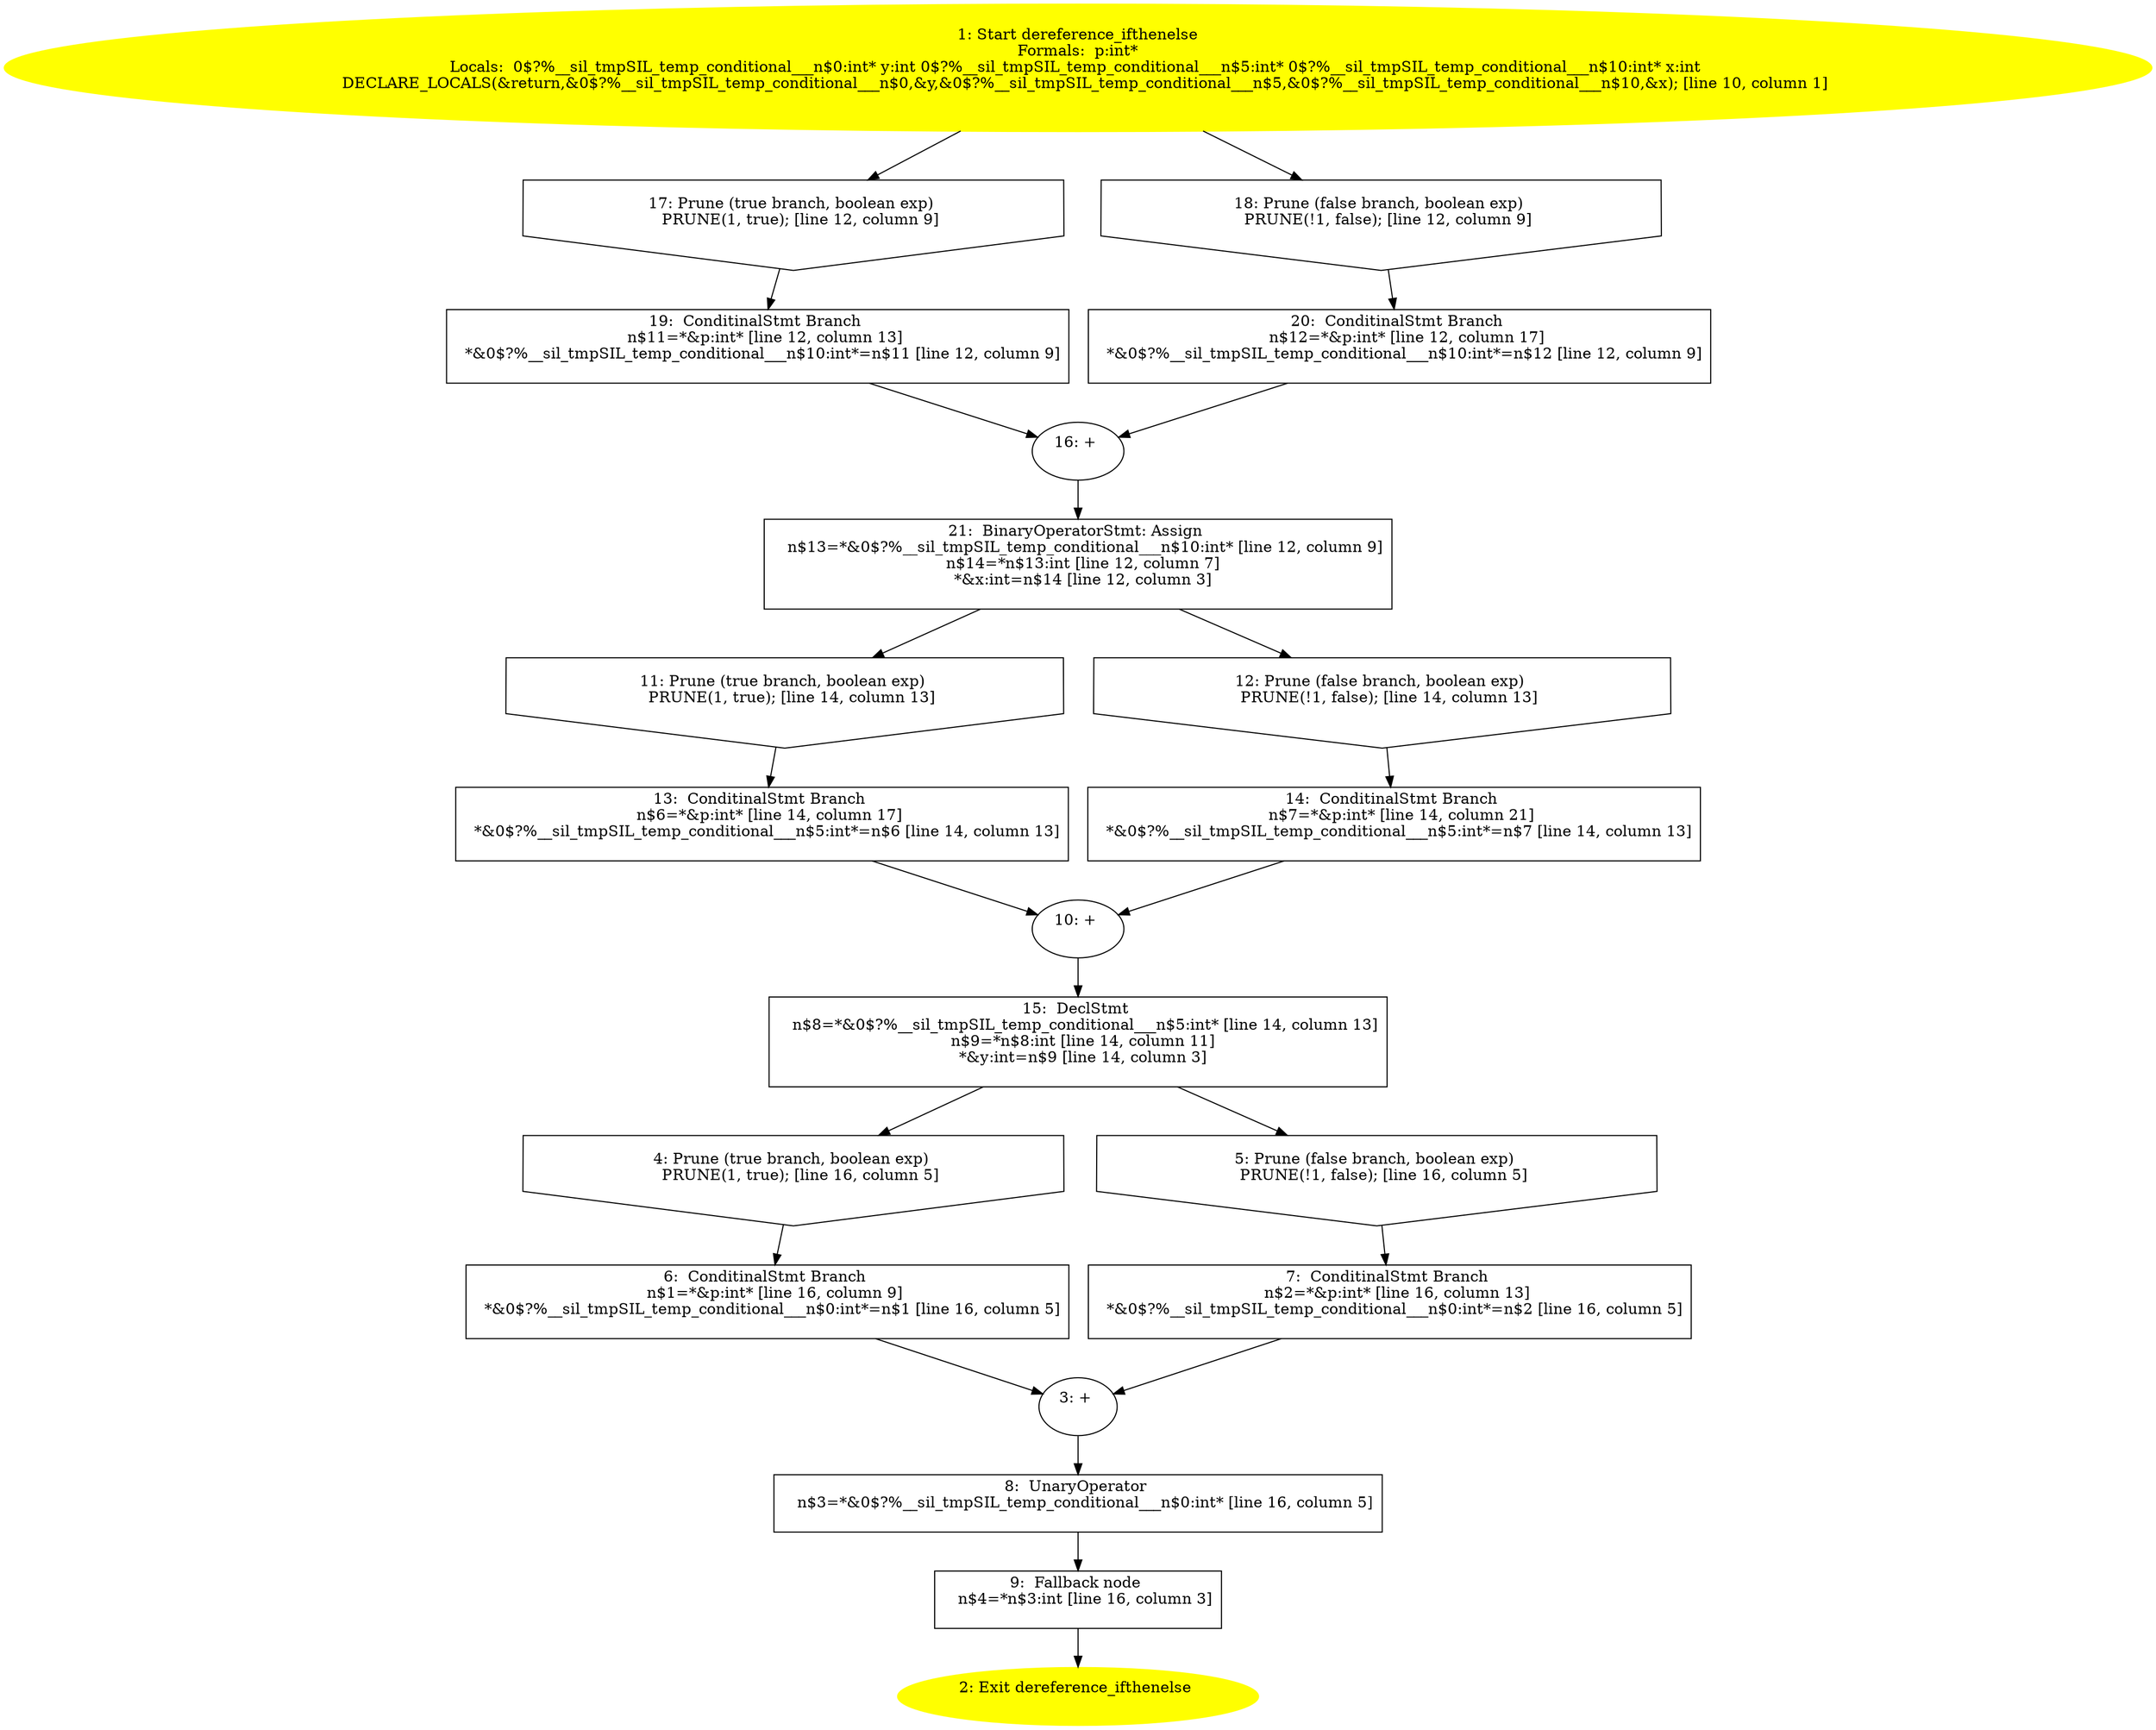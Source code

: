 /* @generated */
digraph cfg {
"dereference_ifthenelse.aa3447116ff03cffc729c06c91821cdc_1" [label="1: Start dereference_ifthenelse\nFormals:  p:int*\nLocals:  0$?%__sil_tmpSIL_temp_conditional___n$0:int* y:int 0$?%__sil_tmpSIL_temp_conditional___n$5:int* 0$?%__sil_tmpSIL_temp_conditional___n$10:int* x:int \n   DECLARE_LOCALS(&return,&0$?%__sil_tmpSIL_temp_conditional___n$0,&y,&0$?%__sil_tmpSIL_temp_conditional___n$5,&0$?%__sil_tmpSIL_temp_conditional___n$10,&x); [line 10, column 1]\n " color=yellow style=filled]
	

	 "dereference_ifthenelse.aa3447116ff03cffc729c06c91821cdc_1" -> "dereference_ifthenelse.aa3447116ff03cffc729c06c91821cdc_17" ;
	 "dereference_ifthenelse.aa3447116ff03cffc729c06c91821cdc_1" -> "dereference_ifthenelse.aa3447116ff03cffc729c06c91821cdc_18" ;
"dereference_ifthenelse.aa3447116ff03cffc729c06c91821cdc_2" [label="2: Exit dereference_ifthenelse \n  " color=yellow style=filled]
	

"dereference_ifthenelse.aa3447116ff03cffc729c06c91821cdc_3" [label="3: + \n  " ]
	

	 "dereference_ifthenelse.aa3447116ff03cffc729c06c91821cdc_3" -> "dereference_ifthenelse.aa3447116ff03cffc729c06c91821cdc_8" ;
"dereference_ifthenelse.aa3447116ff03cffc729c06c91821cdc_4" [label="4: Prune (true branch, boolean exp) \n   PRUNE(1, true); [line 16, column 5]\n " shape="invhouse"]
	

	 "dereference_ifthenelse.aa3447116ff03cffc729c06c91821cdc_4" -> "dereference_ifthenelse.aa3447116ff03cffc729c06c91821cdc_6" ;
"dereference_ifthenelse.aa3447116ff03cffc729c06c91821cdc_5" [label="5: Prune (false branch, boolean exp) \n   PRUNE(!1, false); [line 16, column 5]\n " shape="invhouse"]
	

	 "dereference_ifthenelse.aa3447116ff03cffc729c06c91821cdc_5" -> "dereference_ifthenelse.aa3447116ff03cffc729c06c91821cdc_7" ;
"dereference_ifthenelse.aa3447116ff03cffc729c06c91821cdc_6" [label="6:  ConditinalStmt Branch \n   n$1=*&p:int* [line 16, column 9]\n  *&0$?%__sil_tmpSIL_temp_conditional___n$0:int*=n$1 [line 16, column 5]\n " shape="box"]
	

	 "dereference_ifthenelse.aa3447116ff03cffc729c06c91821cdc_6" -> "dereference_ifthenelse.aa3447116ff03cffc729c06c91821cdc_3" ;
"dereference_ifthenelse.aa3447116ff03cffc729c06c91821cdc_7" [label="7:  ConditinalStmt Branch \n   n$2=*&p:int* [line 16, column 13]\n  *&0$?%__sil_tmpSIL_temp_conditional___n$0:int*=n$2 [line 16, column 5]\n " shape="box"]
	

	 "dereference_ifthenelse.aa3447116ff03cffc729c06c91821cdc_7" -> "dereference_ifthenelse.aa3447116ff03cffc729c06c91821cdc_3" ;
"dereference_ifthenelse.aa3447116ff03cffc729c06c91821cdc_8" [label="8:  UnaryOperator \n   n$3=*&0$?%__sil_tmpSIL_temp_conditional___n$0:int* [line 16, column 5]\n " shape="box"]
	

	 "dereference_ifthenelse.aa3447116ff03cffc729c06c91821cdc_8" -> "dereference_ifthenelse.aa3447116ff03cffc729c06c91821cdc_9" ;
"dereference_ifthenelse.aa3447116ff03cffc729c06c91821cdc_9" [label="9:  Fallback node \n   n$4=*n$3:int [line 16, column 3]\n " shape="box"]
	

	 "dereference_ifthenelse.aa3447116ff03cffc729c06c91821cdc_9" -> "dereference_ifthenelse.aa3447116ff03cffc729c06c91821cdc_2" ;
"dereference_ifthenelse.aa3447116ff03cffc729c06c91821cdc_10" [label="10: + \n  " ]
	

	 "dereference_ifthenelse.aa3447116ff03cffc729c06c91821cdc_10" -> "dereference_ifthenelse.aa3447116ff03cffc729c06c91821cdc_15" ;
"dereference_ifthenelse.aa3447116ff03cffc729c06c91821cdc_11" [label="11: Prune (true branch, boolean exp) \n   PRUNE(1, true); [line 14, column 13]\n " shape="invhouse"]
	

	 "dereference_ifthenelse.aa3447116ff03cffc729c06c91821cdc_11" -> "dereference_ifthenelse.aa3447116ff03cffc729c06c91821cdc_13" ;
"dereference_ifthenelse.aa3447116ff03cffc729c06c91821cdc_12" [label="12: Prune (false branch, boolean exp) \n   PRUNE(!1, false); [line 14, column 13]\n " shape="invhouse"]
	

	 "dereference_ifthenelse.aa3447116ff03cffc729c06c91821cdc_12" -> "dereference_ifthenelse.aa3447116ff03cffc729c06c91821cdc_14" ;
"dereference_ifthenelse.aa3447116ff03cffc729c06c91821cdc_13" [label="13:  ConditinalStmt Branch \n   n$6=*&p:int* [line 14, column 17]\n  *&0$?%__sil_tmpSIL_temp_conditional___n$5:int*=n$6 [line 14, column 13]\n " shape="box"]
	

	 "dereference_ifthenelse.aa3447116ff03cffc729c06c91821cdc_13" -> "dereference_ifthenelse.aa3447116ff03cffc729c06c91821cdc_10" ;
"dereference_ifthenelse.aa3447116ff03cffc729c06c91821cdc_14" [label="14:  ConditinalStmt Branch \n   n$7=*&p:int* [line 14, column 21]\n  *&0$?%__sil_tmpSIL_temp_conditional___n$5:int*=n$7 [line 14, column 13]\n " shape="box"]
	

	 "dereference_ifthenelse.aa3447116ff03cffc729c06c91821cdc_14" -> "dereference_ifthenelse.aa3447116ff03cffc729c06c91821cdc_10" ;
"dereference_ifthenelse.aa3447116ff03cffc729c06c91821cdc_15" [label="15:  DeclStmt \n   n$8=*&0$?%__sil_tmpSIL_temp_conditional___n$5:int* [line 14, column 13]\n  n$9=*n$8:int [line 14, column 11]\n  *&y:int=n$9 [line 14, column 3]\n " shape="box"]
	

	 "dereference_ifthenelse.aa3447116ff03cffc729c06c91821cdc_15" -> "dereference_ifthenelse.aa3447116ff03cffc729c06c91821cdc_4" ;
	 "dereference_ifthenelse.aa3447116ff03cffc729c06c91821cdc_15" -> "dereference_ifthenelse.aa3447116ff03cffc729c06c91821cdc_5" ;
"dereference_ifthenelse.aa3447116ff03cffc729c06c91821cdc_16" [label="16: + \n  " ]
	

	 "dereference_ifthenelse.aa3447116ff03cffc729c06c91821cdc_16" -> "dereference_ifthenelse.aa3447116ff03cffc729c06c91821cdc_21" ;
"dereference_ifthenelse.aa3447116ff03cffc729c06c91821cdc_17" [label="17: Prune (true branch, boolean exp) \n   PRUNE(1, true); [line 12, column 9]\n " shape="invhouse"]
	

	 "dereference_ifthenelse.aa3447116ff03cffc729c06c91821cdc_17" -> "dereference_ifthenelse.aa3447116ff03cffc729c06c91821cdc_19" ;
"dereference_ifthenelse.aa3447116ff03cffc729c06c91821cdc_18" [label="18: Prune (false branch, boolean exp) \n   PRUNE(!1, false); [line 12, column 9]\n " shape="invhouse"]
	

	 "dereference_ifthenelse.aa3447116ff03cffc729c06c91821cdc_18" -> "dereference_ifthenelse.aa3447116ff03cffc729c06c91821cdc_20" ;
"dereference_ifthenelse.aa3447116ff03cffc729c06c91821cdc_19" [label="19:  ConditinalStmt Branch \n   n$11=*&p:int* [line 12, column 13]\n  *&0$?%__sil_tmpSIL_temp_conditional___n$10:int*=n$11 [line 12, column 9]\n " shape="box"]
	

	 "dereference_ifthenelse.aa3447116ff03cffc729c06c91821cdc_19" -> "dereference_ifthenelse.aa3447116ff03cffc729c06c91821cdc_16" ;
"dereference_ifthenelse.aa3447116ff03cffc729c06c91821cdc_20" [label="20:  ConditinalStmt Branch \n   n$12=*&p:int* [line 12, column 17]\n  *&0$?%__sil_tmpSIL_temp_conditional___n$10:int*=n$12 [line 12, column 9]\n " shape="box"]
	

	 "dereference_ifthenelse.aa3447116ff03cffc729c06c91821cdc_20" -> "dereference_ifthenelse.aa3447116ff03cffc729c06c91821cdc_16" ;
"dereference_ifthenelse.aa3447116ff03cffc729c06c91821cdc_21" [label="21:  BinaryOperatorStmt: Assign \n   n$13=*&0$?%__sil_tmpSIL_temp_conditional___n$10:int* [line 12, column 9]\n  n$14=*n$13:int [line 12, column 7]\n  *&x:int=n$14 [line 12, column 3]\n " shape="box"]
	

	 "dereference_ifthenelse.aa3447116ff03cffc729c06c91821cdc_21" -> "dereference_ifthenelse.aa3447116ff03cffc729c06c91821cdc_11" ;
	 "dereference_ifthenelse.aa3447116ff03cffc729c06c91821cdc_21" -> "dereference_ifthenelse.aa3447116ff03cffc729c06c91821cdc_12" ;
}
